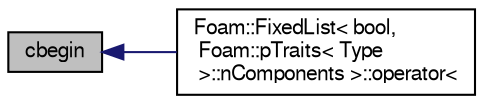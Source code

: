 digraph "cbegin"
{
  bgcolor="transparent";
  edge [fontname="FreeSans",fontsize="10",labelfontname="FreeSans",labelfontsize="10"];
  node [fontname="FreeSans",fontsize="10",shape=record];
  rankdir="LR";
  Node122 [label="cbegin",height=0.2,width=0.4,color="black", fillcolor="grey75", style="filled", fontcolor="black"];
  Node122 -> Node123 [dir="back",color="midnightblue",fontsize="10",style="solid",fontname="FreeSans"];
  Node123 [label="Foam::FixedList\< bool,\l Foam::pTraits\< Type\l \>::nComponents \>::operator\<",height=0.2,width=0.4,color="black",URL="$a25894.html#aeef6fee12fc70f89ce534696c7973abe",tooltip="Compare two FixedLists lexicographically. Takes linear time. "];
}
